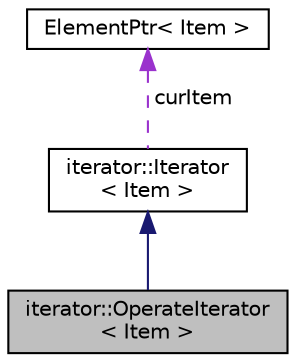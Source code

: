 digraph "iterator::OperateIterator&lt; Item &gt;"
{
 // LATEX_PDF_SIZE
  edge [fontname="Helvetica",fontsize="10",labelfontname="Helvetica",labelfontsize="10"];
  node [fontname="Helvetica",fontsize="10",shape=record];
  Node1 [label="iterator::OperateIterator\l\< Item \>",height=0.2,width=0.4,color="black", fillcolor="grey75", style="filled", fontcolor="black",tooltip="操作用イテレータクラス"];
  Node2 -> Node1 [dir="back",color="midnightblue",fontsize="10",style="solid",fontname="Helvetica"];
  Node2 [label="iterator::Iterator\l\< Item \>",height=0.2,width=0.4,color="black", fillcolor="white", style="filled",URL="$classiterator_1_1Iterator.html",tooltip="イテレータの抽象基底クラス"];
  Node3 -> Node2 [dir="back",color="darkorchid3",fontsize="10",style="dashed",label=" curItem" ,fontname="Helvetica"];
  Node3 [label="ElementPtr\< Item \>",height=0.2,width=0.4,color="black", fillcolor="white", style="filled",URL="$classElementPtr.html",tooltip=" "];
}

